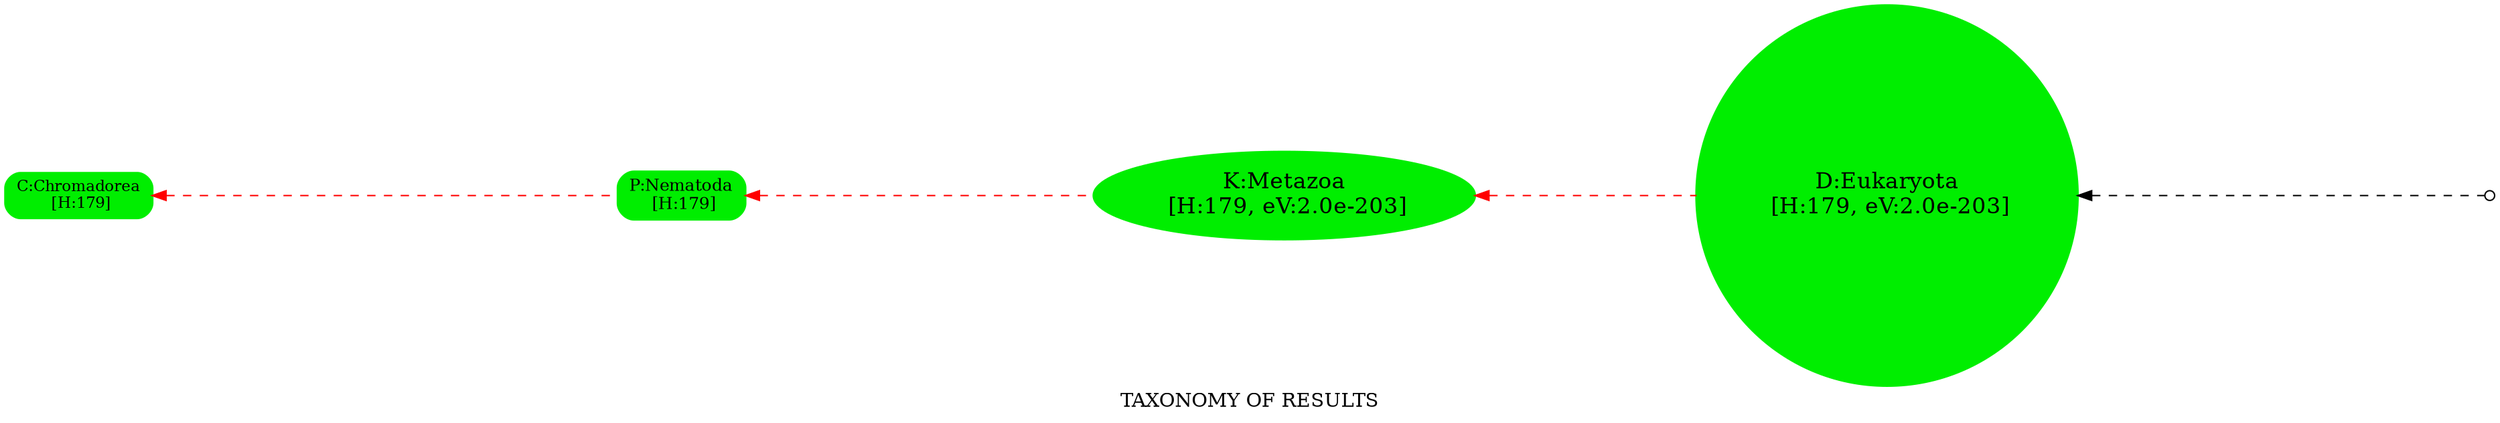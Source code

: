 digraph TaxG
    {
    root="N/D";
    layout=twopi;
    edge [style=dashed dir=back];
    node [shape=plaintext];
    ranksep=6;
    label = "TAXONOMY OF RESULTS";
    center = 1;
# --- NODES FOLLOW --- 
    "N/D"[shape=circle,label="",width=0.1,height=0.1]
    "D:Eukaryota"[shape=box width=0.01 height=0.01 style="rounded,filled,bold" color="#00ee00"  fillcolor="#00ee00" tooltip="HITS: 179 , best eV:2.0e-203, avg eV:3.0e-03, worst eV:1.6e-01" shape=circle fontsize=16  label="D:Eukaryota\n [H:179, eV:2.0e-203]"]
    "P:Nematoda"[shape=box width=0.01 height=0.01 style="rounded,filled,bold" color="#00ee00"  fillcolor="#00ee00" tooltip="HITS: 179 , best eV:2.0e-203, avg eV:3.0e-03, worst eV:1.6e-01" fontsize=12  label="P:Nematoda\n [H:179]"]
    "K:Metazoa"[shape=box width=0.01 height=0.01 style="rounded,filled,bold" color="#00ee00"  fillcolor="#00ee00" tooltip="HITS: 179 , best eV:2.0e-203, avg eV:3.0e-03, worst eV:1.6e-01" shape=ellipse fontsize=16  label="K:Metazoa\n [H:179, eV:2.0e-203]"]
    "C:Chromadorea"[shape=box width=0.01 height=0.01 style="rounded,filled,bold" color="#00ee00"  fillcolor="#00ee00" tooltip="HITS: 179 , best eV:2.0e-203, avg eV:3.0e-03, worst eV:1.6e-01" fontsize=11  label="C:Chromadorea\n [H:179]"]
# --- EDGES FOLLOW --- 
    "D:Eukaryota" -> "N/D"[];
    "P:Nematoda" -> "K:Metazoa"[color = "#ff0000" ];
    "K:Metazoa" -> "D:Eukaryota"[color = "#ff0000" ];
    "C:Chromadorea" -> "P:Nematoda"[color = "#ff0000" ];
}
